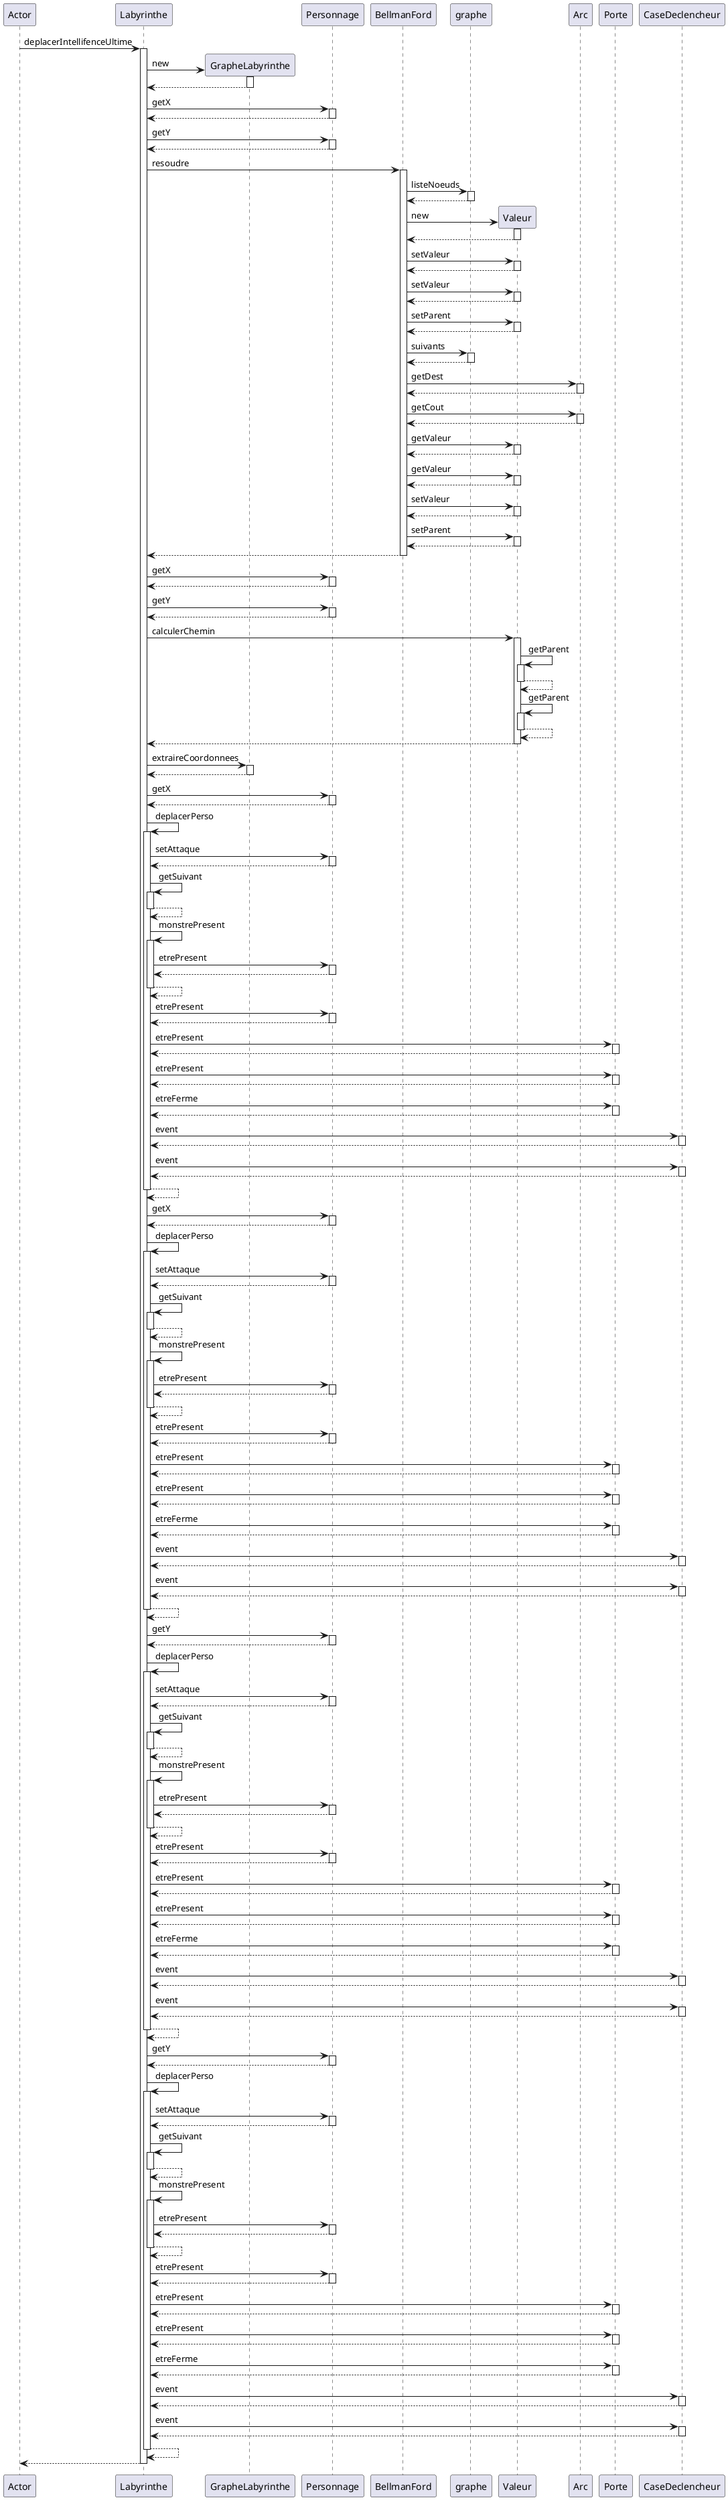 @startuml
participant Actor
Actor -> Labyrinthe : deplacerIntellifenceUltime
activate Labyrinthe
create GrapheLabyrinthe
Labyrinthe -> GrapheLabyrinthe : new
activate GrapheLabyrinthe
GrapheLabyrinthe --> Labyrinthe
deactivate GrapheLabyrinthe
Labyrinthe -> Personnage : getX
activate Personnage
Personnage --> Labyrinthe
deactivate Personnage
Labyrinthe -> Personnage : getY
activate Personnage
Personnage --> Labyrinthe
deactivate Personnage
Labyrinthe -> BellmanFord : resoudre
activate BellmanFord
BellmanFord -> graphe : listeNoeuds
activate graphe
graphe --> BellmanFord
deactivate graphe
create Valeur
BellmanFord -> Valeur : new
activate Valeur
Valeur --> BellmanFord
deactivate Valeur
BellmanFord -> Valeur : setValeur
activate Valeur
Valeur --> BellmanFord
deactivate Valeur
BellmanFord -> Valeur : setValeur
activate Valeur
Valeur --> BellmanFord
deactivate Valeur
BellmanFord -> Valeur : setParent
activate Valeur
Valeur --> BellmanFord
deactivate Valeur
BellmanFord -> graphe : suivants
activate graphe
graphe --> BellmanFord
deactivate graphe
BellmanFord -> Arc : getDest
activate Arc
Arc --> BellmanFord
deactivate Arc
BellmanFord -> Arc : getCout
activate Arc
Arc --> BellmanFord
deactivate Arc
BellmanFord -> Valeur : getValeur
activate Valeur
Valeur --> BellmanFord
deactivate Valeur
BellmanFord -> Valeur : getValeur
activate Valeur
Valeur --> BellmanFord
deactivate Valeur
BellmanFord -> Valeur : setValeur
activate Valeur
Valeur --> BellmanFord
deactivate Valeur
BellmanFord -> Valeur : setParent
activate Valeur
Valeur --> BellmanFord
deactivate Valeur
BellmanFord --> Labyrinthe
deactivate BellmanFord
Labyrinthe -> Personnage : getX
activate Personnage
Personnage --> Labyrinthe
deactivate Personnage
Labyrinthe -> Personnage : getY
activate Personnage
Personnage --> Labyrinthe
deactivate Personnage
Labyrinthe -> Valeur : calculerChemin
activate Valeur
Valeur -> Valeur : getParent
activate Valeur
Valeur --> Valeur
deactivate Valeur
Valeur -> Valeur : getParent
activate Valeur
Valeur --> Valeur
deactivate Valeur
Valeur --> Labyrinthe
deactivate Valeur
Labyrinthe -> GrapheLabyrinthe : extraireCoordonnees
activate GrapheLabyrinthe
GrapheLabyrinthe --> Labyrinthe
deactivate GrapheLabyrinthe
Labyrinthe -> Personnage : getX
activate Personnage
Personnage --> Labyrinthe
deactivate Personnage
Labyrinthe -> Labyrinthe : deplacerPerso
activate Labyrinthe
Labyrinthe -> Personnage : setAttaque
activate Personnage
Personnage --> Labyrinthe
deactivate Personnage
Labyrinthe -> Labyrinthe : getSuivant
activate Labyrinthe
Labyrinthe --> Labyrinthe
deactivate Labyrinthe
Labyrinthe -> Labyrinthe : monstrePresent
activate Labyrinthe
Labyrinthe -> Personnage : etrePresent
activate Personnage
Personnage --> Labyrinthe
deactivate Personnage
Labyrinthe --> Labyrinthe
deactivate Labyrinthe
Labyrinthe -> Personnage : etrePresent
activate Personnage
Personnage --> Labyrinthe
deactivate Personnage
Labyrinthe -> Porte : etrePresent
activate Porte
Porte --> Labyrinthe
deactivate Porte
Labyrinthe -> Porte : etrePresent
activate Porte
Porte --> Labyrinthe
deactivate Porte
Labyrinthe -> Porte : etreFerme
activate Porte
Porte --> Labyrinthe
deactivate Porte
Labyrinthe -> CaseDeclencheur : event
activate CaseDeclencheur
CaseDeclencheur --> Labyrinthe
deactivate CaseDeclencheur
Labyrinthe -> CaseDeclencheur : event
activate CaseDeclencheur
CaseDeclencheur --> Labyrinthe
deactivate CaseDeclencheur
Labyrinthe --> Labyrinthe
deactivate Labyrinthe
Labyrinthe -> Personnage : getX
activate Personnage
Personnage --> Labyrinthe
deactivate Personnage
Labyrinthe -> Labyrinthe : deplacerPerso
activate Labyrinthe
Labyrinthe -> Personnage : setAttaque
activate Personnage
Personnage --> Labyrinthe
deactivate Personnage
Labyrinthe -> Labyrinthe : getSuivant
activate Labyrinthe
Labyrinthe --> Labyrinthe
deactivate Labyrinthe
Labyrinthe -> Labyrinthe : monstrePresent
activate Labyrinthe
Labyrinthe -> Personnage : etrePresent
activate Personnage
Personnage --> Labyrinthe
deactivate Personnage
Labyrinthe --> Labyrinthe
deactivate Labyrinthe
Labyrinthe -> Personnage : etrePresent
activate Personnage
Personnage --> Labyrinthe
deactivate Personnage
Labyrinthe -> Porte : etrePresent
activate Porte
Porte --> Labyrinthe
deactivate Porte
Labyrinthe -> Porte : etrePresent
activate Porte
Porte --> Labyrinthe
deactivate Porte
Labyrinthe -> Porte : etreFerme
activate Porte
Porte --> Labyrinthe
deactivate Porte
Labyrinthe -> CaseDeclencheur : event
activate CaseDeclencheur
CaseDeclencheur --> Labyrinthe
deactivate CaseDeclencheur
Labyrinthe -> CaseDeclencheur : event
activate CaseDeclencheur
CaseDeclencheur --> Labyrinthe
deactivate CaseDeclencheur
Labyrinthe --> Labyrinthe
deactivate Labyrinthe
Labyrinthe -> Personnage : getY
activate Personnage
Personnage --> Labyrinthe
deactivate Personnage
Labyrinthe -> Labyrinthe : deplacerPerso
activate Labyrinthe
Labyrinthe -> Personnage : setAttaque
activate Personnage
Personnage --> Labyrinthe
deactivate Personnage
Labyrinthe -> Labyrinthe : getSuivant
activate Labyrinthe
Labyrinthe --> Labyrinthe
deactivate Labyrinthe
Labyrinthe -> Labyrinthe : monstrePresent
activate Labyrinthe
Labyrinthe -> Personnage : etrePresent
activate Personnage
Personnage --> Labyrinthe
deactivate Personnage
Labyrinthe --> Labyrinthe
deactivate Labyrinthe
Labyrinthe -> Personnage : etrePresent
activate Personnage
Personnage --> Labyrinthe
deactivate Personnage
Labyrinthe -> Porte : etrePresent
activate Porte
Porte --> Labyrinthe
deactivate Porte
Labyrinthe -> Porte : etrePresent
activate Porte
Porte --> Labyrinthe
deactivate Porte
Labyrinthe -> Porte : etreFerme
activate Porte
Porte --> Labyrinthe
deactivate Porte
Labyrinthe -> CaseDeclencheur : event
activate CaseDeclencheur
CaseDeclencheur --> Labyrinthe
deactivate CaseDeclencheur
Labyrinthe -> CaseDeclencheur : event
activate CaseDeclencheur
CaseDeclencheur --> Labyrinthe
deactivate CaseDeclencheur
Labyrinthe --> Labyrinthe
deactivate Labyrinthe
Labyrinthe -> Personnage : getY
activate Personnage
Personnage --> Labyrinthe
deactivate Personnage
Labyrinthe -> Labyrinthe : deplacerPerso
activate Labyrinthe
Labyrinthe -> Personnage : setAttaque
activate Personnage
Personnage --> Labyrinthe
deactivate Personnage
Labyrinthe -> Labyrinthe : getSuivant
activate Labyrinthe
Labyrinthe --> Labyrinthe
deactivate Labyrinthe
Labyrinthe -> Labyrinthe : monstrePresent
activate Labyrinthe
Labyrinthe -> Personnage : etrePresent
activate Personnage
Personnage --> Labyrinthe
deactivate Personnage
Labyrinthe --> Labyrinthe
deactivate Labyrinthe
Labyrinthe -> Personnage : etrePresent
activate Personnage
Personnage --> Labyrinthe
deactivate Personnage
Labyrinthe -> Porte : etrePresent
activate Porte
Porte --> Labyrinthe
deactivate Porte
Labyrinthe -> Porte : etrePresent
activate Porte
Porte --> Labyrinthe
deactivate Porte
Labyrinthe -> Porte : etreFerme
activate Porte
Porte --> Labyrinthe
deactivate Porte
Labyrinthe -> CaseDeclencheur : event
activate CaseDeclencheur
CaseDeclencheur --> Labyrinthe
deactivate CaseDeclencheur
Labyrinthe -> CaseDeclencheur : event
activate CaseDeclencheur
CaseDeclencheur --> Labyrinthe
deactivate CaseDeclencheur
Labyrinthe --> Labyrinthe
deactivate Labyrinthe
return
@enduml